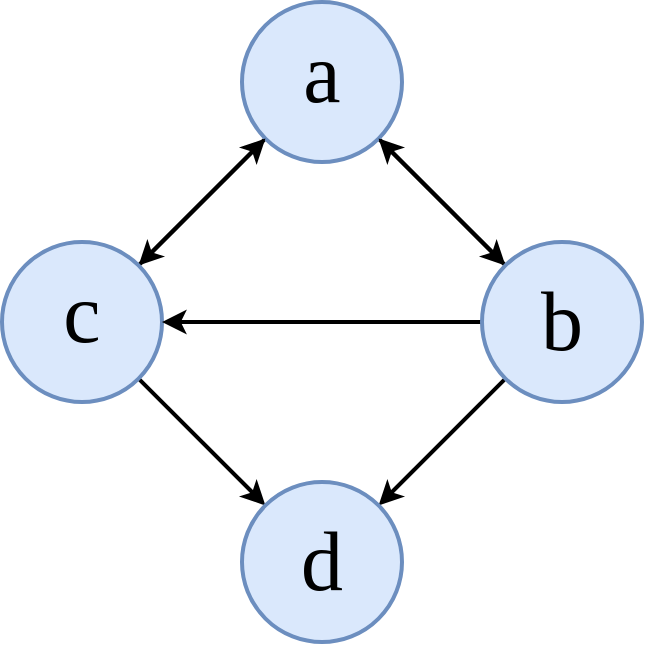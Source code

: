 <mxfile version="16.5.1" type="device"><diagram id="NhcgeDHqXP9Dhqk4r3ox" name="Page-1"><mxGraphModel dx="868" dy="553" grid="1" gridSize="10" guides="1" tooltips="1" connect="1" arrows="1" fold="1" page="1" pageScale="1" pageWidth="827" pageHeight="1169" math="0" shadow="0"><root><mxCell id="0"/><mxCell id="1" parent="0"/><mxCell id="Bpwjc_VTy_1juJ5adib1-8" style="edgeStyle=none;rounded=0;orthogonalLoop=1;jettySize=auto;html=1;exitX=1;exitY=1;exitDx=0;exitDy=0;entryX=0;entryY=0;entryDx=0;entryDy=0;fontFamily=Times New Roman;fontSize=30;strokeWidth=2;" parent="1" source="Bpwjc_VTy_1juJ5adib1-1" target="Bpwjc_VTy_1juJ5adib1-3" edge="1"><mxGeometry relative="1" as="geometry"/></mxCell><mxCell id="Bpwjc_VTy_1juJ5adib1-10" style="edgeStyle=none;rounded=0;orthogonalLoop=1;jettySize=auto;html=1;exitX=0;exitY=1;exitDx=0;exitDy=0;entryX=1;entryY=0;entryDx=0;entryDy=0;fontFamily=Times New Roman;fontSize=30;strokeWidth=2;" parent="1" source="Bpwjc_VTy_1juJ5adib1-1" target="Bpwjc_VTy_1juJ5adib1-2" edge="1"><mxGeometry relative="1" as="geometry"/></mxCell><mxCell id="Bpwjc_VTy_1juJ5adib1-1" value="&lt;font style=&quot;font-size: 42px&quot;&gt;a&lt;/font&gt;" style="ellipse;whiteSpace=wrap;html=1;aspect=fixed;verticalAlign=middle;labelPosition=center;verticalLabelPosition=middle;align=center;fontFamily=Times New Roman;fontStyle=0;fillColor=#dae8fc;strokeColor=#6c8ebf;horizontal=1;labelBackgroundColor=none;spacingTop=-8;strokeWidth=2;" parent="1" vertex="1"><mxGeometry x="320" y="280" width="80" height="80" as="geometry"/></mxCell><mxCell id="Bpwjc_VTy_1juJ5adib1-11" style="edgeStyle=none;rounded=0;orthogonalLoop=1;jettySize=auto;html=1;exitX=1;exitY=1;exitDx=0;exitDy=0;entryX=0;entryY=0;entryDx=0;entryDy=0;fontFamily=Times New Roman;fontSize=30;strokeWidth=2;" parent="1" source="Bpwjc_VTy_1juJ5adib1-2" target="Bpwjc_VTy_1juJ5adib1-4" edge="1"><mxGeometry relative="1" as="geometry"/></mxCell><mxCell id="Bpwjc_VTy_1juJ5adib1-12" style="edgeStyle=none;rounded=0;orthogonalLoop=1;jettySize=auto;html=1;exitX=1;exitY=0;exitDx=0;exitDy=0;entryX=0;entryY=1;entryDx=0;entryDy=0;fontFamily=Times New Roman;fontSize=30;strokeWidth=2;" parent="1" source="Bpwjc_VTy_1juJ5adib1-2" target="Bpwjc_VTy_1juJ5adib1-1" edge="1"><mxGeometry relative="1" as="geometry"/></mxCell><mxCell id="Bpwjc_VTy_1juJ5adib1-2" value="&lt;font style=&quot;font-size: 42px&quot;&gt;c&lt;/font&gt;" style="ellipse;whiteSpace=wrap;html=1;aspect=fixed;verticalAlign=middle;labelPosition=center;verticalLabelPosition=middle;align=center;fontFamily=Times New Roman;fontStyle=0;fillColor=#dae8fc;strokeColor=#6c8ebf;horizontal=1;labelBackgroundColor=none;spacingTop=-8;strokeWidth=2;" parent="1" vertex="1"><mxGeometry x="200" y="400" width="80" height="80" as="geometry"/></mxCell><mxCell id="Bpwjc_VTy_1juJ5adib1-6" style="edgeStyle=none;rounded=0;orthogonalLoop=1;jettySize=auto;html=1;exitX=0;exitY=1;exitDx=0;exitDy=0;entryX=1;entryY=0;entryDx=0;entryDy=0;fontFamily=Times New Roman;fontSize=30;strokeWidth=2;" parent="1" source="Bpwjc_VTy_1juJ5adib1-3" target="Bpwjc_VTy_1juJ5adib1-4" edge="1"><mxGeometry relative="1" as="geometry"/></mxCell><mxCell id="Bpwjc_VTy_1juJ5adib1-7" style="edgeStyle=none;rounded=0;orthogonalLoop=1;jettySize=auto;html=1;exitX=0;exitY=0;exitDx=0;exitDy=0;entryX=1;entryY=1;entryDx=0;entryDy=0;fontFamily=Times New Roman;fontSize=30;strokeWidth=2;" parent="1" source="Bpwjc_VTy_1juJ5adib1-3" target="Bpwjc_VTy_1juJ5adib1-1" edge="1"><mxGeometry relative="1" as="geometry"/></mxCell><mxCell id="Bpwjc_VTy_1juJ5adib1-9" style="edgeStyle=none;rounded=0;orthogonalLoop=1;jettySize=auto;html=1;exitX=0;exitY=0.5;exitDx=0;exitDy=0;entryX=1;entryY=0.5;entryDx=0;entryDy=0;fontFamily=Times New Roman;fontSize=30;strokeWidth=2;" parent="1" source="Bpwjc_VTy_1juJ5adib1-3" target="Bpwjc_VTy_1juJ5adib1-2" edge="1"><mxGeometry relative="1" as="geometry"/></mxCell><mxCell id="Bpwjc_VTy_1juJ5adib1-3" value="&lt;font style=&quot;font-size: 42px&quot;&gt;b&lt;/font&gt;" style="ellipse;whiteSpace=wrap;html=1;aspect=fixed;verticalAlign=middle;labelPosition=center;verticalLabelPosition=middle;align=center;fontFamily=Times New Roman;fontStyle=0;fillColor=#dae8fc;strokeColor=#6c8ebf;horizontal=1;labelBackgroundColor=none;spacingTop=0;strokeWidth=2;" parent="1" vertex="1"><mxGeometry x="440" y="400" width="80" height="80" as="geometry"/></mxCell><mxCell id="Bpwjc_VTy_1juJ5adib1-4" value="&lt;font style=&quot;font-size: 42px&quot;&gt;d&lt;/font&gt;" style="ellipse;whiteSpace=wrap;html=1;aspect=fixed;verticalAlign=middle;labelPosition=center;verticalLabelPosition=middle;align=center;fontFamily=Times New Roman;fontStyle=0;fillColor=#dae8fc;strokeColor=#6c8ebf;horizontal=1;labelBackgroundColor=none;spacingTop=0;strokeWidth=2;" parent="1" vertex="1"><mxGeometry x="320" y="520" width="80" height="80" as="geometry"/></mxCell></root></mxGraphModel></diagram></mxfile>